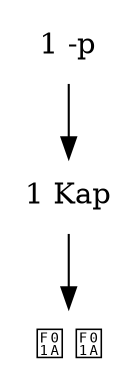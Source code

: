 digraph G {
node[shape = none]
1[label="1 -p"];
11[label="1 Kap"];
111[label=" "];
1 -> 11;
11 -> 111;
}